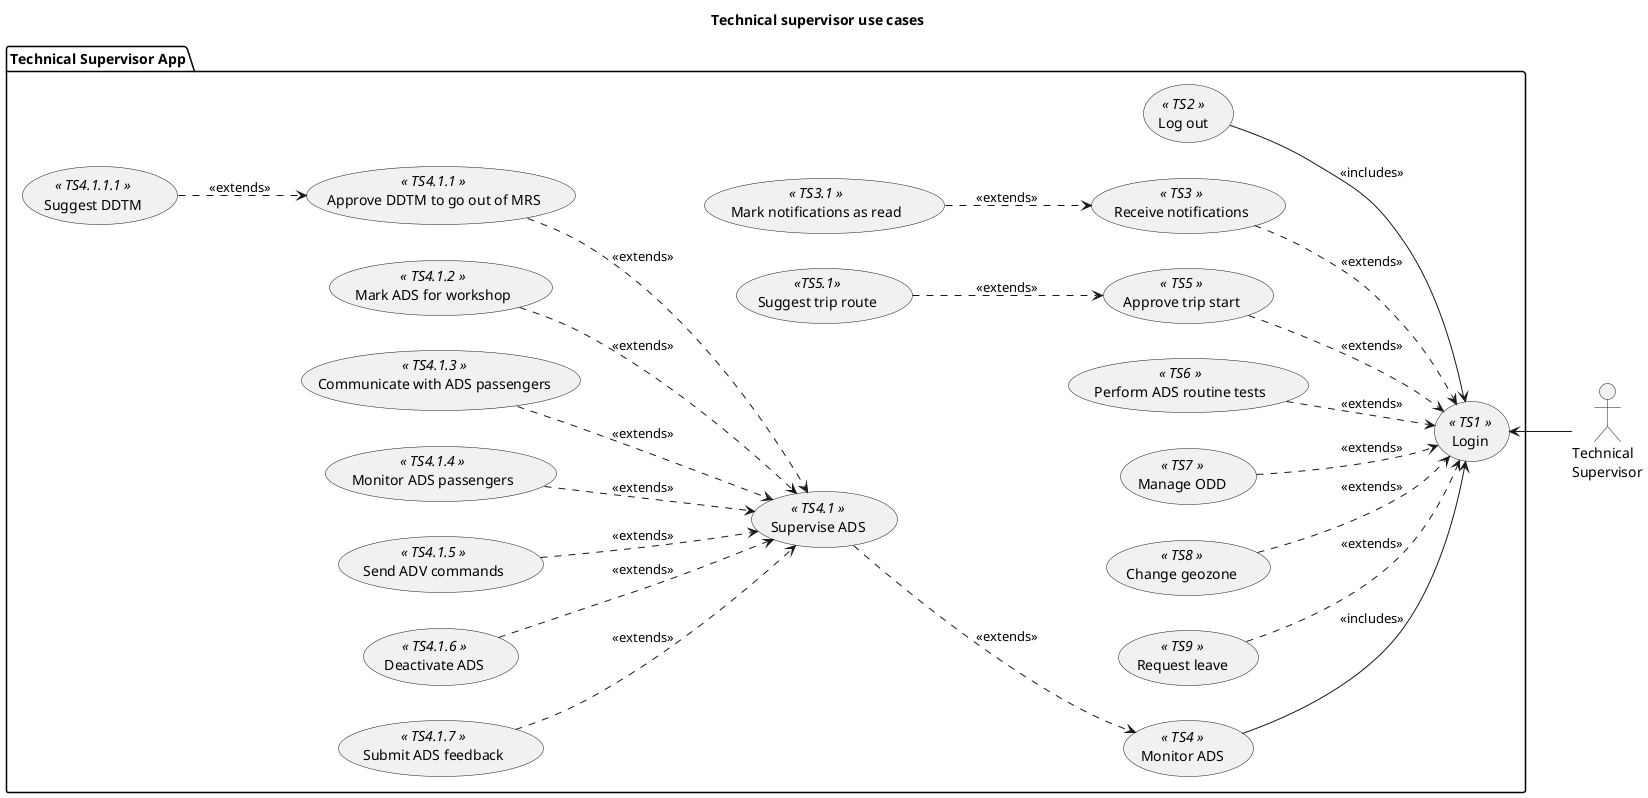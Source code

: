 @startuml ts_use_cases
title Technical supervisor use cases

left to right direction

actor :Technical\nSupervisor: as USER

package "Technical Supervisor App" {
    usecase TS1 as (Login)<<  TS1  >>
    usecase TS2 as (Log out) <<  TS2  >>
    usecase TS3 as (Receive notifications) <<  TS3  >>
    usecase TS301 as (Mark notifications as read) <<  TS3.1  >>

    usecase TS4 as (Monitor ADS) <<  TS4  >>
    usecase TS401 as (Supervise ADS) <<  TS4.1  >>
    usecase TS5 as (Approve trip start) <<  TS5  >>
    usecase TS501 as (Suggest trip route) << TS5.1 >>
    usecase TS6 as (Perform ADS routine tests) <<  TS6  >>
    usecase TS7 as (Manage ODD) <<  TS7  >>
    usecase TS8 as (Change geozone) <<  TS8  >>
    usecase TS9 as (Request leave) <<  TS9  >>

    ' Act
    usecase TS201 as (Approve DDTM to go out of MRS) <<  TS4.1.1  >>
    usecase TS20101 as (Suggest DDTM) <<  TS4.1.1.1  >>
    usecase TS203 as (Mark ADS for workshop) <<  TS4.1.2  >>
    usecase TS204 as (Communicate with ADS passengers) <<  TS4.1.3  >>
    usecase TS205 as (Monitor ADS passengers) <<  TS4.1.4  >>
    usecase TS206 as (Send ADV commands) <<  TS4.1.5  >>
    usecase TS207 as (Deactivate ADS) <<  TS4.1.6  >>
    usecase TS208 as (Submit ADS feedback) <<  TS4.1.7  >>  
}

' General use cases
USER -up-> TS1

' Monitor
TS2 --> TS1 : <<includes>>
TS3 --> TS1 #line.dashed : <<extends>>
TS301 --> TS3 #line.dashed : <<extends>>
TS4 --> TS1 : <<includes>>
TS5 --> TS1 #line.dashed : <<extends>>
TS501 --> TS5 #line.dashed : <<extends>>
TS6 --> TS1 #line.dashed : <<extends>>
TS7 --> TS1 #line.dashed : <<extends>>
TS8 --> TS1 #line.dashed : <<extends>>
TS9 --> TS1 #line.dashed : <<extends>>
TS401 --> TS4 #line.dashed : <<extends>>

' Act
TS201 --> TS401 #line.dashed : <<extends>>
TS203 --> TS401 #line.dashed : <<extends>>
TS204 --> TS401 #line.dashed : <<extends>>
TS205 --> TS401 #line.dashed : <<extends>>
TS206 --> TS401 #line.dashed : <<extends>>
TS207 --> TS401 #line.dashed : <<extends>>
TS208 --> TS401 #line.dashed : <<extends>>
TS20101 --> TS201 #line.dashed : <<extends>>

@enduml
